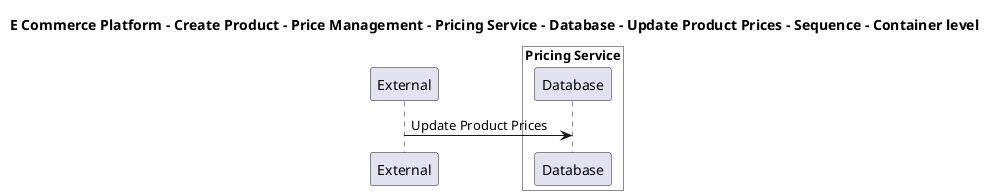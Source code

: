 @startuml

title E Commerce Platform - Create Product - Price Management - Pricing Service - Database - Update Product Prices - Sequence - Container level

participant "External" as C4InterFlow.SoftwareSystems.ExternalSystem

box "Pricing Service" #White
    participant "Database" as ECommercePlatform.CreateProduct.PriceManagement.SoftwareSystems.PricingService.Containers.Database
end box


C4InterFlow.SoftwareSystems.ExternalSystem -> ECommercePlatform.CreateProduct.PriceManagement.SoftwareSystems.PricingService.Containers.Database : Update Product Prices


@enduml
